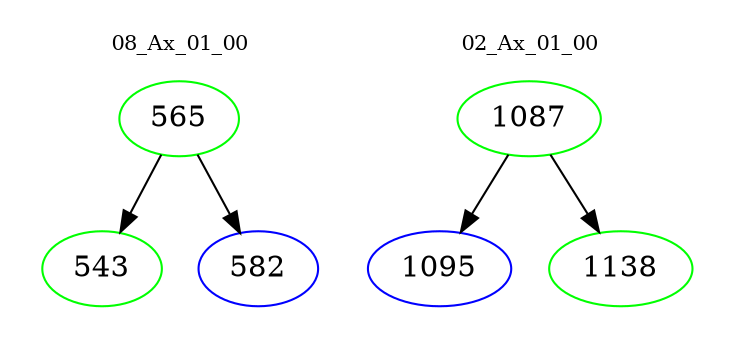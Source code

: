 digraph{
subgraph cluster_0 {
color = white
label = "08_Ax_01_00";
fontsize=10;
T0_565 [label="565", color="green"]
T0_565 -> T0_543 [color="black"]
T0_543 [label="543", color="green"]
T0_565 -> T0_582 [color="black"]
T0_582 [label="582", color="blue"]
}
subgraph cluster_1 {
color = white
label = "02_Ax_01_00";
fontsize=10;
T1_1087 [label="1087", color="green"]
T1_1087 -> T1_1095 [color="black"]
T1_1095 [label="1095", color="blue"]
T1_1087 -> T1_1138 [color="black"]
T1_1138 [label="1138", color="green"]
}
}
